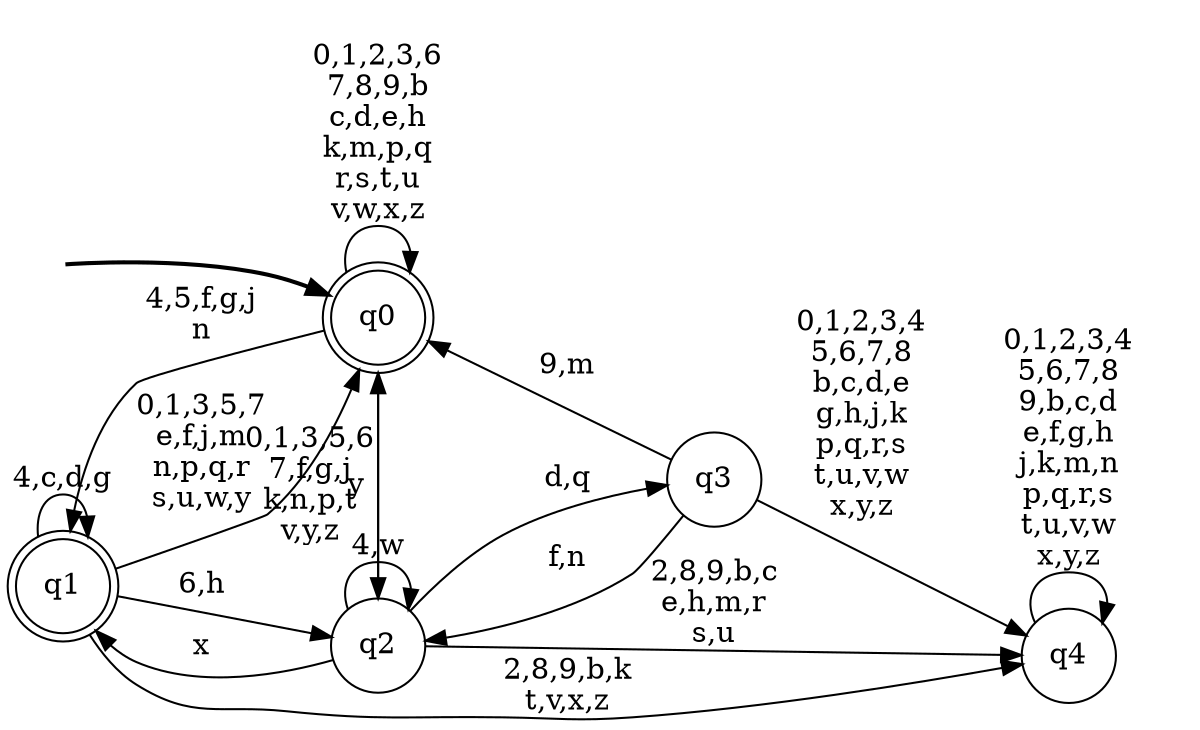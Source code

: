 digraph BlueStar {
__start0 [style = invis, shape = none, label = "", width = 0, height = 0];

rankdir=LR;
size="8,5";

s0 [style="rounded,filled", color="black", fillcolor="white" shape="doublecircle", label="q0"];
s1 [style="rounded,filled", color="black", fillcolor="white" shape="doublecircle", label="q1"];
s2 [style="filled", color="black", fillcolor="white" shape="circle", label="q2"];
s3 [style="filled", color="black", fillcolor="white" shape="circle", label="q3"];
s4 [style="filled", color="black", fillcolor="white" shape="circle", label="q4"];
subgraph cluster_main { 
	graph [pad=".75", ranksep="0.15", nodesep="0.15"];
	 style=invis; 
	__start0 -> s0 [penwidth=2];
}
s0 -> s0 [label="0,1,2,3,6\n7,8,9,b\nc,d,e,h\nk,m,p,q\nr,s,t,u\nv,w,x,z"];
s0 -> s1 [label="4,5,f,g,j\nn"];
s0 -> s2 [label="y"];
s1 -> s0 [label="0,1,3,5,7\ne,f,j,m\nn,p,q,r\ns,u,w,y"];
s1 -> s1 [label="4,c,d,g"];
s1 -> s2 [label="6,h"];
s1 -> s4 [label="2,8,9,b,k\nt,v,x,z"];
s2 -> s0 [label="0,1,3,5,6\n7,f,g,j\nk,n,p,t\nv,y,z"];
s2 -> s1 [label="x"];
s2 -> s2 [label="4,w"];
s2 -> s3 [label="d,q"];
s2 -> s4 [label="2,8,9,b,c\ne,h,m,r\ns,u"];
s3 -> s0 [label="9,m"];
s3 -> s2 [label="f,n"];
s3 -> s4 [label="0,1,2,3,4\n5,6,7,8\nb,c,d,e\ng,h,j,k\np,q,r,s\nt,u,v,w\nx,y,z"];
s4 -> s4 [label="0,1,2,3,4\n5,6,7,8\n9,b,c,d\ne,f,g,h\nj,k,m,n\np,q,r,s\nt,u,v,w\nx,y,z"];

}